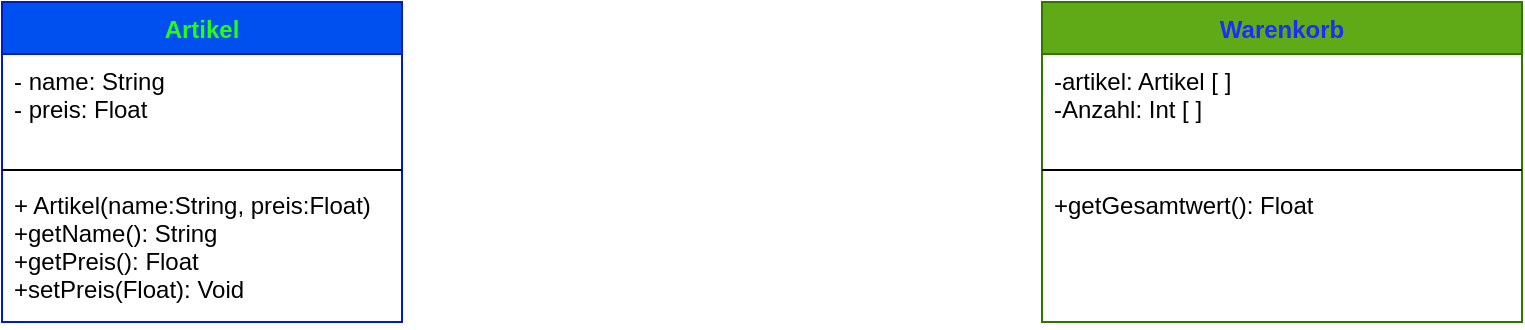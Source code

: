 <mxfile version="17.2.4" type="github"><diagram id="9CfaqXNKjLRvKkZ-B3jn" name="Page-1"><mxGraphModel dx="1422" dy="765" grid="1" gridSize="10" guides="1" tooltips="1" connect="1" arrows="1" fold="1" page="1" pageScale="1" pageWidth="827" pageHeight="1169" math="0" shadow="0"><root><mxCell id="0"/><mxCell id="1" parent="0"/><mxCell id="pl_SKXJp2j6chYRFFTJo-1" value="Artikel" style="swimlane;fontStyle=1;align=center;verticalAlign=top;childLayout=stackLayout;horizontal=1;startSize=26;horizontalStack=0;resizeParent=1;resizeParentMax=0;resizeLast=0;collapsible=1;marginBottom=0;fillColor=#0050ef;fontColor=#22FF12;strokeColor=#001DBC;" vertex="1" parent="1"><mxGeometry x="20" y="30" width="200" height="160" as="geometry"><mxRectangle x="20" y="30" width="70" height="26" as="alternateBounds"/></mxGeometry></mxCell><mxCell id="pl_SKXJp2j6chYRFFTJo-2" value="- name: String&#xA;- preis: Float&#xA;&#xA;                &#xA;" style="text;strokeColor=none;fillColor=none;align=left;verticalAlign=top;spacingLeft=4;spacingRight=4;overflow=hidden;rotatable=0;points=[[0,0.5],[1,0.5]];portConstraint=eastwest;" vertex="1" parent="pl_SKXJp2j6chYRFFTJo-1"><mxGeometry y="26" width="200" height="54" as="geometry"/></mxCell><mxCell id="pl_SKXJp2j6chYRFFTJo-3" value="" style="line;strokeWidth=1;fillColor=none;align=left;verticalAlign=middle;spacingTop=-1;spacingLeft=3;spacingRight=3;rotatable=0;labelPosition=right;points=[];portConstraint=eastwest;" vertex="1" parent="pl_SKXJp2j6chYRFFTJo-1"><mxGeometry y="80" width="200" height="8" as="geometry"/></mxCell><mxCell id="pl_SKXJp2j6chYRFFTJo-4" value="+ Artikel(name:String, preis:Float)&#xA;+getName(): String&#xA;+getPreis(): Float&#xA;+setPreis(Float): Void &#xA;" style="text;strokeColor=none;fillColor=none;align=left;verticalAlign=top;spacingLeft=4;spacingRight=4;overflow=hidden;rotatable=0;points=[[0,0.5],[1,0.5]];portConstraint=eastwest;" vertex="1" parent="pl_SKXJp2j6chYRFFTJo-1"><mxGeometry y="88" width="200" height="72" as="geometry"/></mxCell><mxCell id="pl_SKXJp2j6chYRFFTJo-11" value="Warenkorb" style="swimlane;fontStyle=1;align=center;verticalAlign=top;childLayout=stackLayout;horizontal=1;startSize=26;horizontalStack=0;resizeParent=1;resizeParentMax=0;resizeLast=0;collapsible=1;marginBottom=0;fillColor=#60a917;fontColor=#172EFF;strokeColor=#2D7600;" vertex="1" parent="1"><mxGeometry x="540" y="30" width="240" height="160" as="geometry"/></mxCell><mxCell id="pl_SKXJp2j6chYRFFTJo-12" value="-artikel: Artikel [ ]&#xA;-Anzahl: Int [ ]&#xA;                &#xA;" style="text;strokeColor=none;fillColor=none;align=left;verticalAlign=top;spacingLeft=4;spacingRight=4;overflow=hidden;rotatable=0;points=[[0,0.5],[1,0.5]];portConstraint=eastwest;" vertex="1" parent="pl_SKXJp2j6chYRFFTJo-11"><mxGeometry y="26" width="240" height="54" as="geometry"/></mxCell><mxCell id="pl_SKXJp2j6chYRFFTJo-13" value="" style="line;strokeWidth=1;fillColor=none;align=left;verticalAlign=middle;spacingTop=-1;spacingLeft=3;spacingRight=3;rotatable=0;labelPosition=right;points=[];portConstraint=eastwest;" vertex="1" parent="pl_SKXJp2j6chYRFFTJo-11"><mxGeometry y="80" width="240" height="8" as="geometry"/></mxCell><mxCell id="pl_SKXJp2j6chYRFFTJo-14" value="+getGesamtwert(): Float" style="text;strokeColor=none;fillColor=none;align=left;verticalAlign=top;spacingLeft=4;spacingRight=4;overflow=hidden;rotatable=0;points=[[0,0.5],[1,0.5]];portConstraint=eastwest;" vertex="1" parent="pl_SKXJp2j6chYRFFTJo-11"><mxGeometry y="88" width="240" height="72" as="geometry"/></mxCell></root></mxGraphModel></diagram></mxfile>